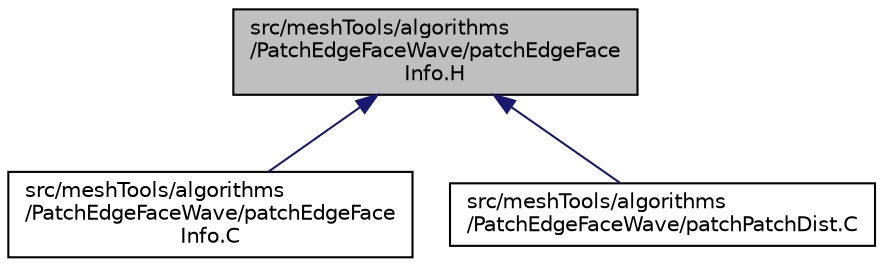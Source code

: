 digraph "src/meshTools/algorithms/PatchEdgeFaceWave/patchEdgeFaceInfo.H"
{
  bgcolor="transparent";
  edge [fontname="Helvetica",fontsize="10",labelfontname="Helvetica",labelfontsize="10"];
  node [fontname="Helvetica",fontsize="10",shape=record];
  Node238 [label="src/meshTools/algorithms\l/PatchEdgeFaceWave/patchEdgeFace\lInfo.H",height=0.2,width=0.4,color="black", fillcolor="grey75", style="filled", fontcolor="black"];
  Node238 -> Node239 [dir="back",color="midnightblue",fontsize="10",style="solid",fontname="Helvetica"];
  Node239 [label="src/meshTools/algorithms\l/PatchEdgeFaceWave/patchEdgeFace\lInfo.C",height=0.2,width=0.4,color="black",URL="$a07868.html"];
  Node238 -> Node240 [dir="back",color="midnightblue",fontsize="10",style="solid",fontname="Helvetica"];
  Node240 [label="src/meshTools/algorithms\l/PatchEdgeFaceWave/patchPatchDist.C",height=0.2,width=0.4,color="black",URL="$a07904.html"];
}
